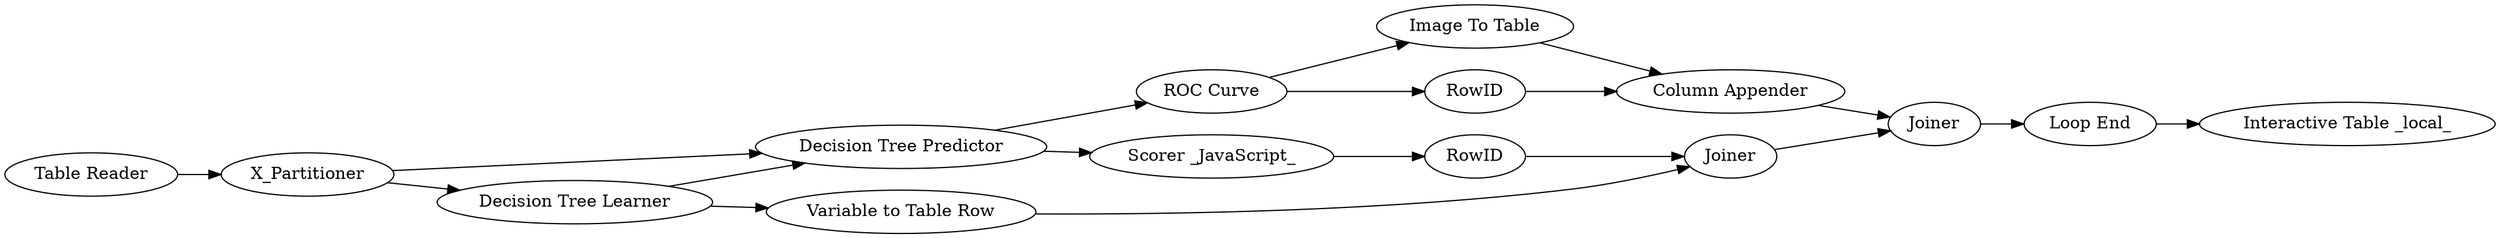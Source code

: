 digraph {
	28 -> 21
	21 -> 29
	24 -> 23
	13 -> 19
	20 -> 24
	26 -> 22
	31 -> 32
	29 -> 30
	21 -> 25
	28 -> 20
	30 -> 27
	19 -> 26
	27 -> 31
	19 -> 28
	26 -> 28
	25 -> 30
	23 -> 27
	22 -> 23
	24 [label=RowID]
	27 [label=Joiner]
	32 [label="Interactive Table _local_"]
	20 [label="Scorer _JavaScript_"]
	13 [label="Table Reader"]
	29 [label="Image To Table"]
	22 [label="Variable to Table Row"]
	28 [label="Decision Tree Predictor"]
	31 [label="Loop End"]
	23 [label=Joiner]
	26 [label="Decision Tree Learner"]
	21 [label="ROC Curve"]
	25 [label=RowID]
	30 [label="Column Appender"]
	19 [label=X_Partitioner]
	rankdir=LR
}
